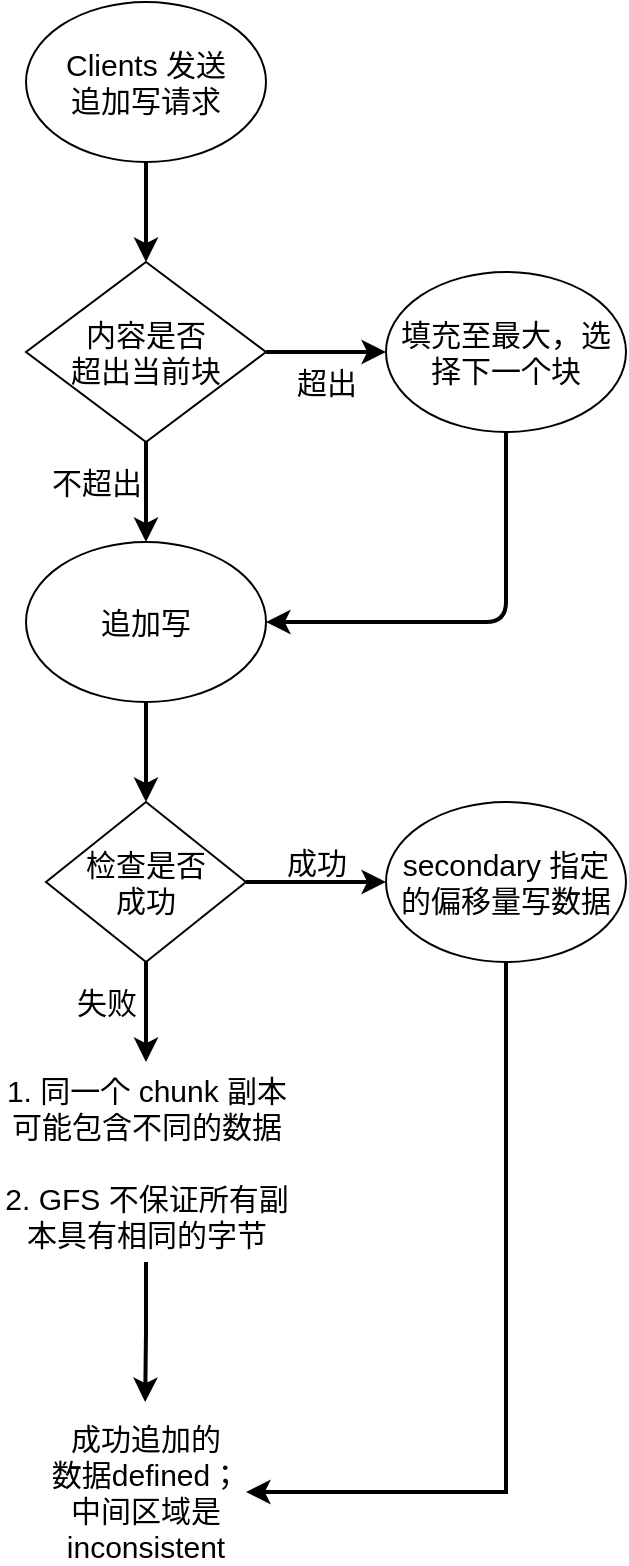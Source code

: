 <mxfile version="13.6.9" type="github">
  <diagram id="EUx6PkftY0XtWaCeIMCY" name="Page-1">
    <mxGraphModel dx="1185" dy="662" grid="1" gridSize="10" guides="1" tooltips="1" connect="1" arrows="1" fold="1" page="1" pageScale="1" pageWidth="827" pageHeight="1169" math="0" shadow="0">
      <root>
        <mxCell id="0" />
        <mxCell id="1" parent="0" />
        <mxCell id="G5WoTNLx7Llr0JP6u_pU-3" value="" style="edgeStyle=orthogonalEdgeStyle;rounded=0;orthogonalLoop=1;jettySize=auto;html=1;strokeWidth=2;" edge="1" parent="1" source="G5WoTNLx7Llr0JP6u_pU-1" target="G5WoTNLx7Llr0JP6u_pU-2">
          <mxGeometry relative="1" as="geometry" />
        </mxCell>
        <mxCell id="G5WoTNLx7Llr0JP6u_pU-1" value="&lt;font style=&quot;font-size: 15px&quot;&gt;追加写&lt;/font&gt;" style="ellipse;whiteSpace=wrap;html=1;" vertex="1" parent="1">
          <mxGeometry x="220" y="340" width="120" height="80" as="geometry" />
        </mxCell>
        <mxCell id="G5WoTNLx7Llr0JP6u_pU-5" value="" style="edgeStyle=orthogonalEdgeStyle;rounded=0;orthogonalLoop=1;jettySize=auto;html=1;strokeWidth=2;" edge="1" parent="1" source="G5WoTNLx7Llr0JP6u_pU-2">
          <mxGeometry relative="1" as="geometry">
            <mxPoint x="280" y="600" as="targetPoint" />
          </mxGeometry>
        </mxCell>
        <mxCell id="G5WoTNLx7Llr0JP6u_pU-15" value="" style="edgeStyle=orthogonalEdgeStyle;rounded=0;orthogonalLoop=1;jettySize=auto;html=1;strokeWidth=2;" edge="1" parent="1" source="G5WoTNLx7Llr0JP6u_pU-2" target="G5WoTNLx7Llr0JP6u_pU-14">
          <mxGeometry relative="1" as="geometry" />
        </mxCell>
        <mxCell id="G5WoTNLx7Llr0JP6u_pU-2" value="&lt;font style=&quot;font-size: 15px&quot;&gt;检查是否&lt;br&gt;成功&lt;/font&gt;" style="rhombus;whiteSpace=wrap;html=1;" vertex="1" parent="1">
          <mxGeometry x="230" y="470" width="100" height="80" as="geometry" />
        </mxCell>
        <mxCell id="G5WoTNLx7Llr0JP6u_pU-6" value="&lt;font style=&quot;font-size: 15px&quot;&gt;失败&lt;/font&gt;" style="text;html=1;align=center;verticalAlign=middle;resizable=0;points=[];autosize=1;" vertex="1" parent="1">
          <mxGeometry x="235" y="560" width="50" height="20" as="geometry" />
        </mxCell>
        <mxCell id="G5WoTNLx7Llr0JP6u_pU-8" value="" style="edgeStyle=orthogonalEdgeStyle;rounded=0;orthogonalLoop=1;jettySize=auto;html=1;strokeWidth=2;" edge="1" parent="1" source="G5WoTNLx7Llr0JP6u_pU-7" target="G5WoTNLx7Llr0JP6u_pU-1">
          <mxGeometry relative="1" as="geometry" />
        </mxCell>
        <mxCell id="G5WoTNLx7Llr0JP6u_pU-11" value="" style="edgeStyle=orthogonalEdgeStyle;rounded=0;orthogonalLoop=1;jettySize=auto;html=1;strokeWidth=2;" edge="1" parent="1" source="G5WoTNLx7Llr0JP6u_pU-7" target="G5WoTNLx7Llr0JP6u_pU-10">
          <mxGeometry relative="1" as="geometry" />
        </mxCell>
        <mxCell id="G5WoTNLx7Llr0JP6u_pU-7" value="&lt;font style=&quot;font-size: 15px&quot;&gt;内容是否&lt;br&gt;超出当前块&lt;/font&gt;" style="rhombus;whiteSpace=wrap;html=1;" vertex="1" parent="1">
          <mxGeometry x="220" y="200" width="120" height="90" as="geometry" />
        </mxCell>
        <mxCell id="G5WoTNLx7Llr0JP6u_pU-9" value="&lt;font style=&quot;font-size: 15px&quot;&gt;不超出&lt;/font&gt;" style="text;html=1;align=center;verticalAlign=middle;resizable=0;points=[];autosize=1;" vertex="1" parent="1">
          <mxGeometry x="225" y="300" width="60" height="20" as="geometry" />
        </mxCell>
        <mxCell id="G5WoTNLx7Llr0JP6u_pU-10" value="&lt;font style=&quot;font-size: 15px&quot;&gt;填充至最大，选择下一个块&lt;/font&gt;" style="ellipse;whiteSpace=wrap;html=1;" vertex="1" parent="1">
          <mxGeometry x="400" y="205" width="120" height="80" as="geometry" />
        </mxCell>
        <mxCell id="G5WoTNLx7Llr0JP6u_pU-12" value="&lt;font style=&quot;font-size: 15px&quot;&gt;超出&lt;/font&gt;" style="text;html=1;align=center;verticalAlign=middle;resizable=0;points=[];autosize=1;" vertex="1" parent="1">
          <mxGeometry x="345" y="250" width="50" height="20" as="geometry" />
        </mxCell>
        <mxCell id="G5WoTNLx7Llr0JP6u_pU-13" value="" style="endArrow=classic;html=1;exitX=0.5;exitY=1;exitDx=0;exitDy=0;entryX=1;entryY=0.5;entryDx=0;entryDy=0;strokeWidth=2;" edge="1" parent="1" source="G5WoTNLx7Llr0JP6u_pU-10" target="G5WoTNLx7Llr0JP6u_pU-1">
          <mxGeometry width="50" height="50" relative="1" as="geometry">
            <mxPoint x="460" y="370" as="sourcePoint" />
            <mxPoint x="460" y="380" as="targetPoint" />
            <Array as="points">
              <mxPoint x="460" y="380" />
            </Array>
          </mxGeometry>
        </mxCell>
        <mxCell id="G5WoTNLx7Llr0JP6u_pU-22" value="" style="edgeStyle=orthogonalEdgeStyle;rounded=0;orthogonalLoop=1;jettySize=auto;html=1;strokeWidth=2;exitX=0.5;exitY=1;exitDx=0;exitDy=0;entryX=1;entryY=0.5;entryDx=0;entryDy=0;" edge="1" parent="1" source="G5WoTNLx7Llr0JP6u_pU-14" target="G5WoTNLx7Llr0JP6u_pU-23">
          <mxGeometry relative="1" as="geometry">
            <mxPoint x="460" y="560" as="sourcePoint" />
            <mxPoint x="400" y="870" as="targetPoint" />
            <Array as="points">
              <mxPoint x="460" y="815" />
            </Array>
          </mxGeometry>
        </mxCell>
        <mxCell id="G5WoTNLx7Llr0JP6u_pU-14" value="&lt;font style=&quot;font-size: 15px&quot;&gt;secondary 指定的偏移量写数据&lt;/font&gt;" style="ellipse;whiteSpace=wrap;html=1;" vertex="1" parent="1">
          <mxGeometry x="400" y="470" width="120" height="80" as="geometry" />
        </mxCell>
        <mxCell id="G5WoTNLx7Llr0JP6u_pU-16" value="&lt;font style=&quot;font-size: 15px&quot;&gt;成功&lt;/font&gt;" style="text;html=1;align=center;verticalAlign=middle;resizable=0;points=[];autosize=1;" vertex="1" parent="1">
          <mxGeometry x="340" y="490" width="50" height="20" as="geometry" />
        </mxCell>
        <mxCell id="G5WoTNLx7Llr0JP6u_pU-18" value="" style="edgeStyle=orthogonalEdgeStyle;rounded=0;orthogonalLoop=1;jettySize=auto;html=1;strokeWidth=2;" edge="1" parent="1" source="G5WoTNLx7Llr0JP6u_pU-17" target="G5WoTNLx7Llr0JP6u_pU-7">
          <mxGeometry relative="1" as="geometry" />
        </mxCell>
        <mxCell id="G5WoTNLx7Llr0JP6u_pU-17" value="&lt;font style=&quot;font-size: 15px&quot;&gt;Clients 发送&lt;br&gt;追加写请求&lt;/font&gt;" style="ellipse;whiteSpace=wrap;html=1;" vertex="1" parent="1">
          <mxGeometry x="220" y="70" width="120" height="80" as="geometry" />
        </mxCell>
        <mxCell id="G5WoTNLx7Llr0JP6u_pU-26" value="" style="edgeStyle=orthogonalEdgeStyle;rounded=0;orthogonalLoop=1;jettySize=auto;html=1;strokeWidth=2;" edge="1" parent="1">
          <mxGeometry relative="1" as="geometry">
            <mxPoint x="280" y="700" as="sourcePoint" />
            <mxPoint x="279.58" y="770" as="targetPoint" />
            <Array as="points">
              <mxPoint x="280.08" y="735" />
            </Array>
          </mxGeometry>
        </mxCell>
        <mxCell id="G5WoTNLx7Llr0JP6u_pU-20" value="&lt;font style=&quot;font-size: 15px&quot;&gt;1. 同一个 chunk 副本可能包含不同的数据&lt;br&gt;&lt;br&gt;2. GFS 不保证所有副本具有相同的字节&lt;br&gt;&lt;/font&gt;" style="text;html=1;strokeColor=none;fillColor=none;align=center;verticalAlign=middle;whiteSpace=wrap;rounded=0;" vertex="1" parent="1">
          <mxGeometry x="207.5" y="605" width="145" height="90" as="geometry" />
        </mxCell>
        <mxCell id="G5WoTNLx7Llr0JP6u_pU-23" value="&lt;font style=&quot;font-size: 15px&quot;&gt;成功追加的&lt;br&gt;数据defined；&lt;br&gt;中间区域是&lt;br&gt;inconsistent&lt;br&gt;&lt;/font&gt;" style="text;html=1;strokeColor=none;fillColor=none;align=center;verticalAlign=middle;whiteSpace=wrap;rounded=0;" vertex="1" parent="1">
          <mxGeometry x="230" y="780" width="100" height="70" as="geometry" />
        </mxCell>
      </root>
    </mxGraphModel>
  </diagram>
</mxfile>
